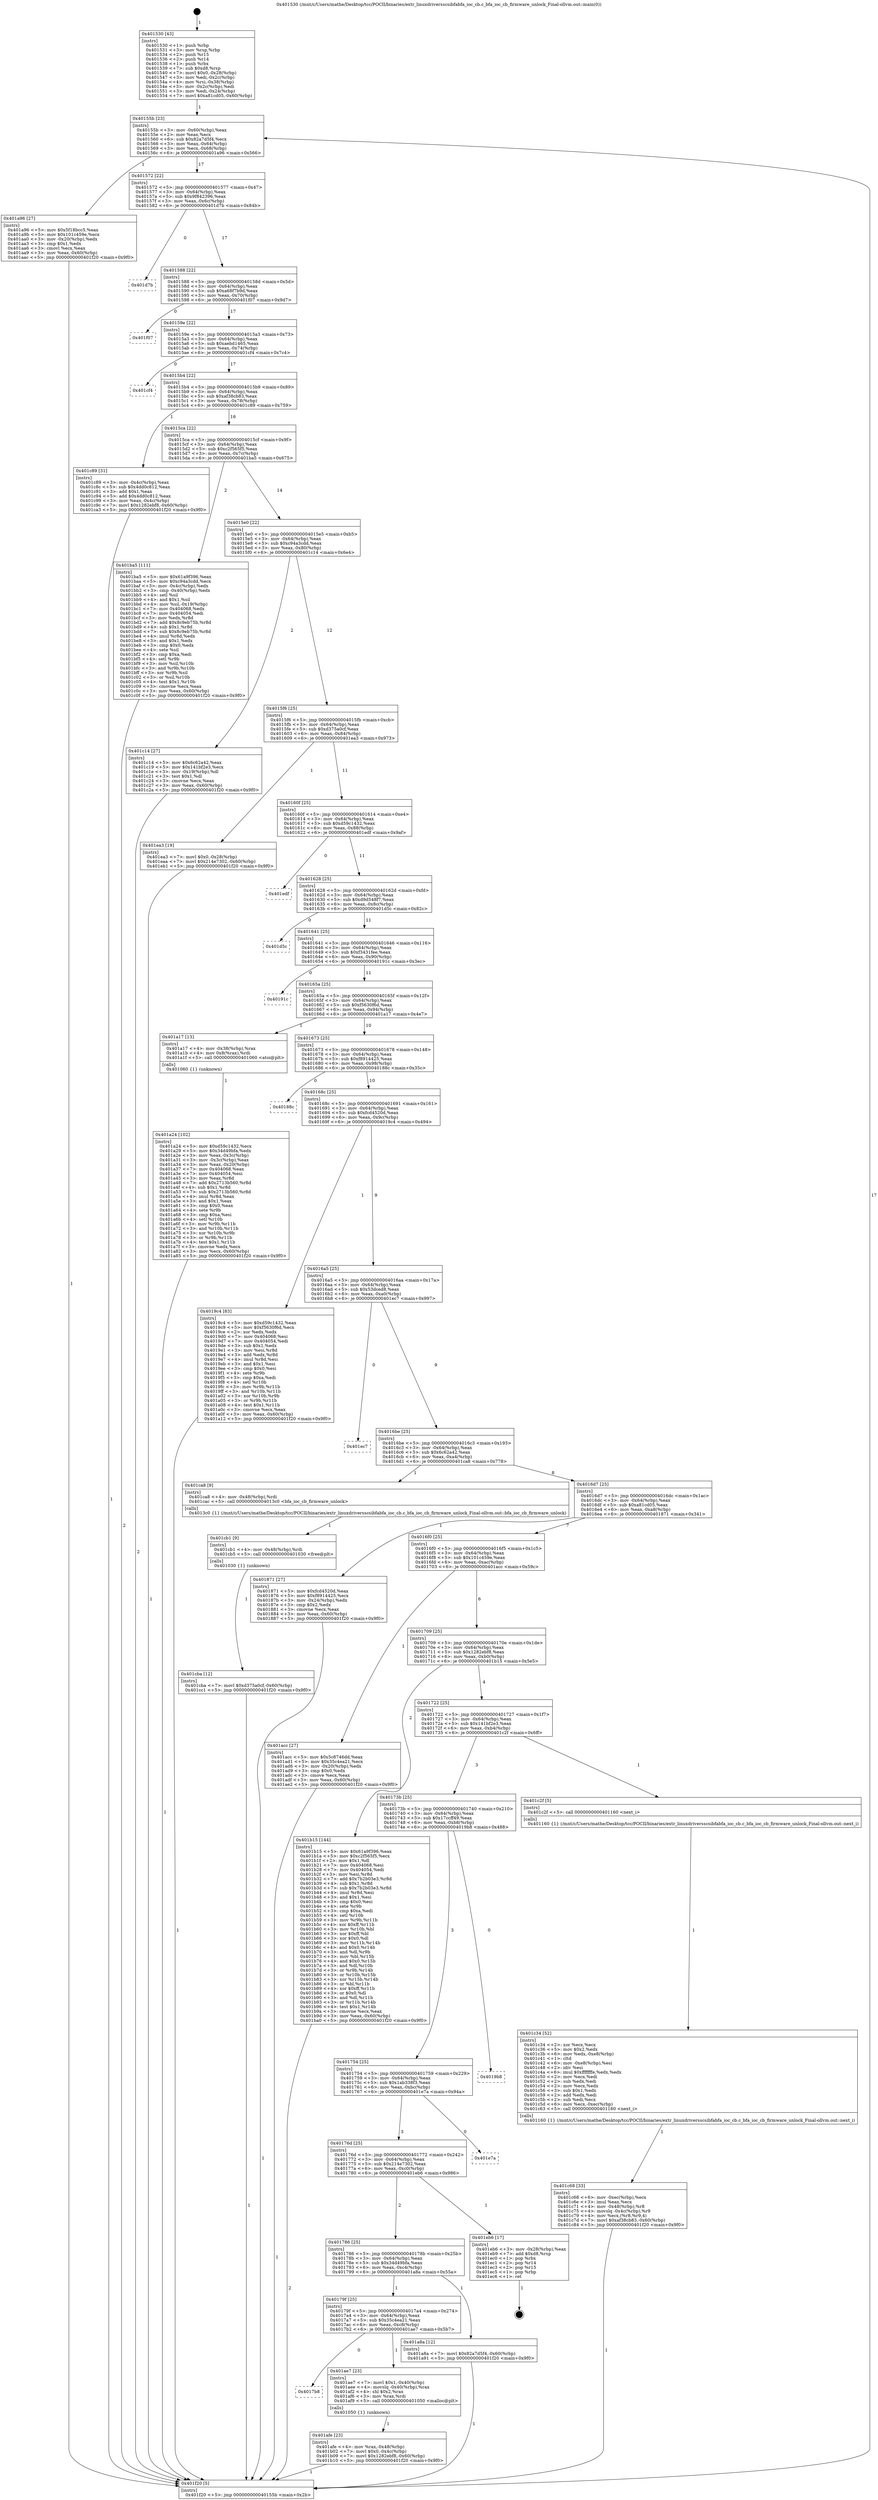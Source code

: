 digraph "0x401530" {
  label = "0x401530 (/mnt/c/Users/mathe/Desktop/tcc/POCII/binaries/extr_linuxdriversscsibfabfa_ioc_cb.c_bfa_ioc_cb_firmware_unlock_Final-ollvm.out::main(0))"
  labelloc = "t"
  node[shape=record]

  Entry [label="",width=0.3,height=0.3,shape=circle,fillcolor=black,style=filled]
  "0x40155b" [label="{
     0x40155b [23]\l
     | [instrs]\l
     &nbsp;&nbsp;0x40155b \<+3\>: mov -0x60(%rbp),%eax\l
     &nbsp;&nbsp;0x40155e \<+2\>: mov %eax,%ecx\l
     &nbsp;&nbsp;0x401560 \<+6\>: sub $0x82a7d5f4,%ecx\l
     &nbsp;&nbsp;0x401566 \<+3\>: mov %eax,-0x64(%rbp)\l
     &nbsp;&nbsp;0x401569 \<+3\>: mov %ecx,-0x68(%rbp)\l
     &nbsp;&nbsp;0x40156c \<+6\>: je 0000000000401a96 \<main+0x566\>\l
  }"]
  "0x401a96" [label="{
     0x401a96 [27]\l
     | [instrs]\l
     &nbsp;&nbsp;0x401a96 \<+5\>: mov $0x5f18bcc5,%eax\l
     &nbsp;&nbsp;0x401a9b \<+5\>: mov $0x101c459e,%ecx\l
     &nbsp;&nbsp;0x401aa0 \<+3\>: mov -0x20(%rbp),%edx\l
     &nbsp;&nbsp;0x401aa3 \<+3\>: cmp $0x1,%edx\l
     &nbsp;&nbsp;0x401aa6 \<+3\>: cmovl %ecx,%eax\l
     &nbsp;&nbsp;0x401aa9 \<+3\>: mov %eax,-0x60(%rbp)\l
     &nbsp;&nbsp;0x401aac \<+5\>: jmp 0000000000401f20 \<main+0x9f0\>\l
  }"]
  "0x401572" [label="{
     0x401572 [22]\l
     | [instrs]\l
     &nbsp;&nbsp;0x401572 \<+5\>: jmp 0000000000401577 \<main+0x47\>\l
     &nbsp;&nbsp;0x401577 \<+3\>: mov -0x64(%rbp),%eax\l
     &nbsp;&nbsp;0x40157a \<+5\>: sub $0x9f842396,%eax\l
     &nbsp;&nbsp;0x40157f \<+3\>: mov %eax,-0x6c(%rbp)\l
     &nbsp;&nbsp;0x401582 \<+6\>: je 0000000000401d7b \<main+0x84b\>\l
  }"]
  Exit [label="",width=0.3,height=0.3,shape=circle,fillcolor=black,style=filled,peripheries=2]
  "0x401d7b" [label="{
     0x401d7b\l
  }", style=dashed]
  "0x401588" [label="{
     0x401588 [22]\l
     | [instrs]\l
     &nbsp;&nbsp;0x401588 \<+5\>: jmp 000000000040158d \<main+0x5d\>\l
     &nbsp;&nbsp;0x40158d \<+3\>: mov -0x64(%rbp),%eax\l
     &nbsp;&nbsp;0x401590 \<+5\>: sub $0xa68f7b9d,%eax\l
     &nbsp;&nbsp;0x401595 \<+3\>: mov %eax,-0x70(%rbp)\l
     &nbsp;&nbsp;0x401598 \<+6\>: je 0000000000401f07 \<main+0x9d7\>\l
  }"]
  "0x401cba" [label="{
     0x401cba [12]\l
     | [instrs]\l
     &nbsp;&nbsp;0x401cba \<+7\>: movl $0xd375a0cf,-0x60(%rbp)\l
     &nbsp;&nbsp;0x401cc1 \<+5\>: jmp 0000000000401f20 \<main+0x9f0\>\l
  }"]
  "0x401f07" [label="{
     0x401f07\l
  }", style=dashed]
  "0x40159e" [label="{
     0x40159e [22]\l
     | [instrs]\l
     &nbsp;&nbsp;0x40159e \<+5\>: jmp 00000000004015a3 \<main+0x73\>\l
     &nbsp;&nbsp;0x4015a3 \<+3\>: mov -0x64(%rbp),%eax\l
     &nbsp;&nbsp;0x4015a6 \<+5\>: sub $0xaebd1465,%eax\l
     &nbsp;&nbsp;0x4015ab \<+3\>: mov %eax,-0x74(%rbp)\l
     &nbsp;&nbsp;0x4015ae \<+6\>: je 0000000000401cf4 \<main+0x7c4\>\l
  }"]
  "0x401cb1" [label="{
     0x401cb1 [9]\l
     | [instrs]\l
     &nbsp;&nbsp;0x401cb1 \<+4\>: mov -0x48(%rbp),%rdi\l
     &nbsp;&nbsp;0x401cb5 \<+5\>: call 0000000000401030 \<free@plt\>\l
     | [calls]\l
     &nbsp;&nbsp;0x401030 \{1\} (unknown)\l
  }"]
  "0x401cf4" [label="{
     0x401cf4\l
  }", style=dashed]
  "0x4015b4" [label="{
     0x4015b4 [22]\l
     | [instrs]\l
     &nbsp;&nbsp;0x4015b4 \<+5\>: jmp 00000000004015b9 \<main+0x89\>\l
     &nbsp;&nbsp;0x4015b9 \<+3\>: mov -0x64(%rbp),%eax\l
     &nbsp;&nbsp;0x4015bc \<+5\>: sub $0xaf38cb83,%eax\l
     &nbsp;&nbsp;0x4015c1 \<+3\>: mov %eax,-0x78(%rbp)\l
     &nbsp;&nbsp;0x4015c4 \<+6\>: je 0000000000401c89 \<main+0x759\>\l
  }"]
  "0x401c68" [label="{
     0x401c68 [33]\l
     | [instrs]\l
     &nbsp;&nbsp;0x401c68 \<+6\>: mov -0xec(%rbp),%ecx\l
     &nbsp;&nbsp;0x401c6e \<+3\>: imul %eax,%ecx\l
     &nbsp;&nbsp;0x401c71 \<+4\>: mov -0x48(%rbp),%r8\l
     &nbsp;&nbsp;0x401c75 \<+4\>: movslq -0x4c(%rbp),%r9\l
     &nbsp;&nbsp;0x401c79 \<+4\>: mov %ecx,(%r8,%r9,4)\l
     &nbsp;&nbsp;0x401c7d \<+7\>: movl $0xaf38cb83,-0x60(%rbp)\l
     &nbsp;&nbsp;0x401c84 \<+5\>: jmp 0000000000401f20 \<main+0x9f0\>\l
  }"]
  "0x401c89" [label="{
     0x401c89 [31]\l
     | [instrs]\l
     &nbsp;&nbsp;0x401c89 \<+3\>: mov -0x4c(%rbp),%eax\l
     &nbsp;&nbsp;0x401c8c \<+5\>: sub $0x4dd0c812,%eax\l
     &nbsp;&nbsp;0x401c91 \<+3\>: add $0x1,%eax\l
     &nbsp;&nbsp;0x401c94 \<+5\>: add $0x4dd0c812,%eax\l
     &nbsp;&nbsp;0x401c99 \<+3\>: mov %eax,-0x4c(%rbp)\l
     &nbsp;&nbsp;0x401c9c \<+7\>: movl $0x1282ebf8,-0x60(%rbp)\l
     &nbsp;&nbsp;0x401ca3 \<+5\>: jmp 0000000000401f20 \<main+0x9f0\>\l
  }"]
  "0x4015ca" [label="{
     0x4015ca [22]\l
     | [instrs]\l
     &nbsp;&nbsp;0x4015ca \<+5\>: jmp 00000000004015cf \<main+0x9f\>\l
     &nbsp;&nbsp;0x4015cf \<+3\>: mov -0x64(%rbp),%eax\l
     &nbsp;&nbsp;0x4015d2 \<+5\>: sub $0xc2f565f5,%eax\l
     &nbsp;&nbsp;0x4015d7 \<+3\>: mov %eax,-0x7c(%rbp)\l
     &nbsp;&nbsp;0x4015da \<+6\>: je 0000000000401ba5 \<main+0x675\>\l
  }"]
  "0x401c34" [label="{
     0x401c34 [52]\l
     | [instrs]\l
     &nbsp;&nbsp;0x401c34 \<+2\>: xor %ecx,%ecx\l
     &nbsp;&nbsp;0x401c36 \<+5\>: mov $0x2,%edx\l
     &nbsp;&nbsp;0x401c3b \<+6\>: mov %edx,-0xe8(%rbp)\l
     &nbsp;&nbsp;0x401c41 \<+1\>: cltd\l
     &nbsp;&nbsp;0x401c42 \<+6\>: mov -0xe8(%rbp),%esi\l
     &nbsp;&nbsp;0x401c48 \<+2\>: idiv %esi\l
     &nbsp;&nbsp;0x401c4a \<+6\>: imul $0xfffffffe,%edx,%edx\l
     &nbsp;&nbsp;0x401c50 \<+2\>: mov %ecx,%edi\l
     &nbsp;&nbsp;0x401c52 \<+2\>: sub %edx,%edi\l
     &nbsp;&nbsp;0x401c54 \<+2\>: mov %ecx,%edx\l
     &nbsp;&nbsp;0x401c56 \<+3\>: sub $0x1,%edx\l
     &nbsp;&nbsp;0x401c59 \<+2\>: add %edx,%edi\l
     &nbsp;&nbsp;0x401c5b \<+2\>: sub %edi,%ecx\l
     &nbsp;&nbsp;0x401c5d \<+6\>: mov %ecx,-0xec(%rbp)\l
     &nbsp;&nbsp;0x401c63 \<+5\>: call 0000000000401160 \<next_i\>\l
     | [calls]\l
     &nbsp;&nbsp;0x401160 \{1\} (/mnt/c/Users/mathe/Desktop/tcc/POCII/binaries/extr_linuxdriversscsibfabfa_ioc_cb.c_bfa_ioc_cb_firmware_unlock_Final-ollvm.out::next_i)\l
  }"]
  "0x401ba5" [label="{
     0x401ba5 [111]\l
     | [instrs]\l
     &nbsp;&nbsp;0x401ba5 \<+5\>: mov $0x61a9f396,%eax\l
     &nbsp;&nbsp;0x401baa \<+5\>: mov $0xc94a3cdd,%ecx\l
     &nbsp;&nbsp;0x401baf \<+3\>: mov -0x4c(%rbp),%edx\l
     &nbsp;&nbsp;0x401bb2 \<+3\>: cmp -0x40(%rbp),%edx\l
     &nbsp;&nbsp;0x401bb5 \<+4\>: setl %sil\l
     &nbsp;&nbsp;0x401bb9 \<+4\>: and $0x1,%sil\l
     &nbsp;&nbsp;0x401bbd \<+4\>: mov %sil,-0x19(%rbp)\l
     &nbsp;&nbsp;0x401bc1 \<+7\>: mov 0x404068,%edx\l
     &nbsp;&nbsp;0x401bc8 \<+7\>: mov 0x404054,%edi\l
     &nbsp;&nbsp;0x401bcf \<+3\>: mov %edx,%r8d\l
     &nbsp;&nbsp;0x401bd2 \<+7\>: add $0x8c9eb75b,%r8d\l
     &nbsp;&nbsp;0x401bd9 \<+4\>: sub $0x1,%r8d\l
     &nbsp;&nbsp;0x401bdd \<+7\>: sub $0x8c9eb75b,%r8d\l
     &nbsp;&nbsp;0x401be4 \<+4\>: imul %r8d,%edx\l
     &nbsp;&nbsp;0x401be8 \<+3\>: and $0x1,%edx\l
     &nbsp;&nbsp;0x401beb \<+3\>: cmp $0x0,%edx\l
     &nbsp;&nbsp;0x401bee \<+4\>: sete %sil\l
     &nbsp;&nbsp;0x401bf2 \<+3\>: cmp $0xa,%edi\l
     &nbsp;&nbsp;0x401bf5 \<+4\>: setl %r9b\l
     &nbsp;&nbsp;0x401bf9 \<+3\>: mov %sil,%r10b\l
     &nbsp;&nbsp;0x401bfc \<+3\>: and %r9b,%r10b\l
     &nbsp;&nbsp;0x401bff \<+3\>: xor %r9b,%sil\l
     &nbsp;&nbsp;0x401c02 \<+3\>: or %sil,%r10b\l
     &nbsp;&nbsp;0x401c05 \<+4\>: test $0x1,%r10b\l
     &nbsp;&nbsp;0x401c09 \<+3\>: cmovne %ecx,%eax\l
     &nbsp;&nbsp;0x401c0c \<+3\>: mov %eax,-0x60(%rbp)\l
     &nbsp;&nbsp;0x401c0f \<+5\>: jmp 0000000000401f20 \<main+0x9f0\>\l
  }"]
  "0x4015e0" [label="{
     0x4015e0 [22]\l
     | [instrs]\l
     &nbsp;&nbsp;0x4015e0 \<+5\>: jmp 00000000004015e5 \<main+0xb5\>\l
     &nbsp;&nbsp;0x4015e5 \<+3\>: mov -0x64(%rbp),%eax\l
     &nbsp;&nbsp;0x4015e8 \<+5\>: sub $0xc94a3cdd,%eax\l
     &nbsp;&nbsp;0x4015ed \<+3\>: mov %eax,-0x80(%rbp)\l
     &nbsp;&nbsp;0x4015f0 \<+6\>: je 0000000000401c14 \<main+0x6e4\>\l
  }"]
  "0x401afe" [label="{
     0x401afe [23]\l
     | [instrs]\l
     &nbsp;&nbsp;0x401afe \<+4\>: mov %rax,-0x48(%rbp)\l
     &nbsp;&nbsp;0x401b02 \<+7\>: movl $0x0,-0x4c(%rbp)\l
     &nbsp;&nbsp;0x401b09 \<+7\>: movl $0x1282ebf8,-0x60(%rbp)\l
     &nbsp;&nbsp;0x401b10 \<+5\>: jmp 0000000000401f20 \<main+0x9f0\>\l
  }"]
  "0x401c14" [label="{
     0x401c14 [27]\l
     | [instrs]\l
     &nbsp;&nbsp;0x401c14 \<+5\>: mov $0x6c62a42,%eax\l
     &nbsp;&nbsp;0x401c19 \<+5\>: mov $0x141bf2e3,%ecx\l
     &nbsp;&nbsp;0x401c1e \<+3\>: mov -0x19(%rbp),%dl\l
     &nbsp;&nbsp;0x401c21 \<+3\>: test $0x1,%dl\l
     &nbsp;&nbsp;0x401c24 \<+3\>: cmovne %ecx,%eax\l
     &nbsp;&nbsp;0x401c27 \<+3\>: mov %eax,-0x60(%rbp)\l
     &nbsp;&nbsp;0x401c2a \<+5\>: jmp 0000000000401f20 \<main+0x9f0\>\l
  }"]
  "0x4015f6" [label="{
     0x4015f6 [25]\l
     | [instrs]\l
     &nbsp;&nbsp;0x4015f6 \<+5\>: jmp 00000000004015fb \<main+0xcb\>\l
     &nbsp;&nbsp;0x4015fb \<+3\>: mov -0x64(%rbp),%eax\l
     &nbsp;&nbsp;0x4015fe \<+5\>: sub $0xd375a0cf,%eax\l
     &nbsp;&nbsp;0x401603 \<+6\>: mov %eax,-0x84(%rbp)\l
     &nbsp;&nbsp;0x401609 \<+6\>: je 0000000000401ea3 \<main+0x973\>\l
  }"]
  "0x4017b8" [label="{
     0x4017b8\l
  }", style=dashed]
  "0x401ea3" [label="{
     0x401ea3 [19]\l
     | [instrs]\l
     &nbsp;&nbsp;0x401ea3 \<+7\>: movl $0x0,-0x28(%rbp)\l
     &nbsp;&nbsp;0x401eaa \<+7\>: movl $0x214e7302,-0x60(%rbp)\l
     &nbsp;&nbsp;0x401eb1 \<+5\>: jmp 0000000000401f20 \<main+0x9f0\>\l
  }"]
  "0x40160f" [label="{
     0x40160f [25]\l
     | [instrs]\l
     &nbsp;&nbsp;0x40160f \<+5\>: jmp 0000000000401614 \<main+0xe4\>\l
     &nbsp;&nbsp;0x401614 \<+3\>: mov -0x64(%rbp),%eax\l
     &nbsp;&nbsp;0x401617 \<+5\>: sub $0xd59c1432,%eax\l
     &nbsp;&nbsp;0x40161c \<+6\>: mov %eax,-0x88(%rbp)\l
     &nbsp;&nbsp;0x401622 \<+6\>: je 0000000000401edf \<main+0x9af\>\l
  }"]
  "0x401ae7" [label="{
     0x401ae7 [23]\l
     | [instrs]\l
     &nbsp;&nbsp;0x401ae7 \<+7\>: movl $0x1,-0x40(%rbp)\l
     &nbsp;&nbsp;0x401aee \<+4\>: movslq -0x40(%rbp),%rax\l
     &nbsp;&nbsp;0x401af2 \<+4\>: shl $0x2,%rax\l
     &nbsp;&nbsp;0x401af6 \<+3\>: mov %rax,%rdi\l
     &nbsp;&nbsp;0x401af9 \<+5\>: call 0000000000401050 \<malloc@plt\>\l
     | [calls]\l
     &nbsp;&nbsp;0x401050 \{1\} (unknown)\l
  }"]
  "0x401edf" [label="{
     0x401edf\l
  }", style=dashed]
  "0x401628" [label="{
     0x401628 [25]\l
     | [instrs]\l
     &nbsp;&nbsp;0x401628 \<+5\>: jmp 000000000040162d \<main+0xfd\>\l
     &nbsp;&nbsp;0x40162d \<+3\>: mov -0x64(%rbp),%eax\l
     &nbsp;&nbsp;0x401630 \<+5\>: sub $0xd9d548f7,%eax\l
     &nbsp;&nbsp;0x401635 \<+6\>: mov %eax,-0x8c(%rbp)\l
     &nbsp;&nbsp;0x40163b \<+6\>: je 0000000000401d5c \<main+0x82c\>\l
  }"]
  "0x40179f" [label="{
     0x40179f [25]\l
     | [instrs]\l
     &nbsp;&nbsp;0x40179f \<+5\>: jmp 00000000004017a4 \<main+0x274\>\l
     &nbsp;&nbsp;0x4017a4 \<+3\>: mov -0x64(%rbp),%eax\l
     &nbsp;&nbsp;0x4017a7 \<+5\>: sub $0x35c4ea21,%eax\l
     &nbsp;&nbsp;0x4017ac \<+6\>: mov %eax,-0xc8(%rbp)\l
     &nbsp;&nbsp;0x4017b2 \<+6\>: je 0000000000401ae7 \<main+0x5b7\>\l
  }"]
  "0x401d5c" [label="{
     0x401d5c\l
  }", style=dashed]
  "0x401641" [label="{
     0x401641 [25]\l
     | [instrs]\l
     &nbsp;&nbsp;0x401641 \<+5\>: jmp 0000000000401646 \<main+0x116\>\l
     &nbsp;&nbsp;0x401646 \<+3\>: mov -0x64(%rbp),%eax\l
     &nbsp;&nbsp;0x401649 \<+5\>: sub $0xf3431fee,%eax\l
     &nbsp;&nbsp;0x40164e \<+6\>: mov %eax,-0x90(%rbp)\l
     &nbsp;&nbsp;0x401654 \<+6\>: je 000000000040191c \<main+0x3ec\>\l
  }"]
  "0x401a8a" [label="{
     0x401a8a [12]\l
     | [instrs]\l
     &nbsp;&nbsp;0x401a8a \<+7\>: movl $0x82a7d5f4,-0x60(%rbp)\l
     &nbsp;&nbsp;0x401a91 \<+5\>: jmp 0000000000401f20 \<main+0x9f0\>\l
  }"]
  "0x40191c" [label="{
     0x40191c\l
  }", style=dashed]
  "0x40165a" [label="{
     0x40165a [25]\l
     | [instrs]\l
     &nbsp;&nbsp;0x40165a \<+5\>: jmp 000000000040165f \<main+0x12f\>\l
     &nbsp;&nbsp;0x40165f \<+3\>: mov -0x64(%rbp),%eax\l
     &nbsp;&nbsp;0x401662 \<+5\>: sub $0xf5630f6d,%eax\l
     &nbsp;&nbsp;0x401667 \<+6\>: mov %eax,-0x94(%rbp)\l
     &nbsp;&nbsp;0x40166d \<+6\>: je 0000000000401a17 \<main+0x4e7\>\l
  }"]
  "0x401786" [label="{
     0x401786 [25]\l
     | [instrs]\l
     &nbsp;&nbsp;0x401786 \<+5\>: jmp 000000000040178b \<main+0x25b\>\l
     &nbsp;&nbsp;0x40178b \<+3\>: mov -0x64(%rbp),%eax\l
     &nbsp;&nbsp;0x40178e \<+5\>: sub $0x34d49bfa,%eax\l
     &nbsp;&nbsp;0x401793 \<+6\>: mov %eax,-0xc4(%rbp)\l
     &nbsp;&nbsp;0x401799 \<+6\>: je 0000000000401a8a \<main+0x55a\>\l
  }"]
  "0x401a17" [label="{
     0x401a17 [13]\l
     | [instrs]\l
     &nbsp;&nbsp;0x401a17 \<+4\>: mov -0x38(%rbp),%rax\l
     &nbsp;&nbsp;0x401a1b \<+4\>: mov 0x8(%rax),%rdi\l
     &nbsp;&nbsp;0x401a1f \<+5\>: call 0000000000401060 \<atoi@plt\>\l
     | [calls]\l
     &nbsp;&nbsp;0x401060 \{1\} (unknown)\l
  }"]
  "0x401673" [label="{
     0x401673 [25]\l
     | [instrs]\l
     &nbsp;&nbsp;0x401673 \<+5\>: jmp 0000000000401678 \<main+0x148\>\l
     &nbsp;&nbsp;0x401678 \<+3\>: mov -0x64(%rbp),%eax\l
     &nbsp;&nbsp;0x40167b \<+5\>: sub $0xf8914425,%eax\l
     &nbsp;&nbsp;0x401680 \<+6\>: mov %eax,-0x98(%rbp)\l
     &nbsp;&nbsp;0x401686 \<+6\>: je 000000000040188c \<main+0x35c\>\l
  }"]
  "0x401eb6" [label="{
     0x401eb6 [17]\l
     | [instrs]\l
     &nbsp;&nbsp;0x401eb6 \<+3\>: mov -0x28(%rbp),%eax\l
     &nbsp;&nbsp;0x401eb9 \<+7\>: add $0xd8,%rsp\l
     &nbsp;&nbsp;0x401ec0 \<+1\>: pop %rbx\l
     &nbsp;&nbsp;0x401ec1 \<+2\>: pop %r14\l
     &nbsp;&nbsp;0x401ec3 \<+2\>: pop %r15\l
     &nbsp;&nbsp;0x401ec5 \<+1\>: pop %rbp\l
     &nbsp;&nbsp;0x401ec6 \<+1\>: ret\l
  }"]
  "0x40188c" [label="{
     0x40188c\l
  }", style=dashed]
  "0x40168c" [label="{
     0x40168c [25]\l
     | [instrs]\l
     &nbsp;&nbsp;0x40168c \<+5\>: jmp 0000000000401691 \<main+0x161\>\l
     &nbsp;&nbsp;0x401691 \<+3\>: mov -0x64(%rbp),%eax\l
     &nbsp;&nbsp;0x401694 \<+5\>: sub $0xfcd4520d,%eax\l
     &nbsp;&nbsp;0x401699 \<+6\>: mov %eax,-0x9c(%rbp)\l
     &nbsp;&nbsp;0x40169f \<+6\>: je 00000000004019c4 \<main+0x494\>\l
  }"]
  "0x40176d" [label="{
     0x40176d [25]\l
     | [instrs]\l
     &nbsp;&nbsp;0x40176d \<+5\>: jmp 0000000000401772 \<main+0x242\>\l
     &nbsp;&nbsp;0x401772 \<+3\>: mov -0x64(%rbp),%eax\l
     &nbsp;&nbsp;0x401775 \<+5\>: sub $0x214e7302,%eax\l
     &nbsp;&nbsp;0x40177a \<+6\>: mov %eax,-0xc0(%rbp)\l
     &nbsp;&nbsp;0x401780 \<+6\>: je 0000000000401eb6 \<main+0x986\>\l
  }"]
  "0x4019c4" [label="{
     0x4019c4 [83]\l
     | [instrs]\l
     &nbsp;&nbsp;0x4019c4 \<+5\>: mov $0xd59c1432,%eax\l
     &nbsp;&nbsp;0x4019c9 \<+5\>: mov $0xf5630f6d,%ecx\l
     &nbsp;&nbsp;0x4019ce \<+2\>: xor %edx,%edx\l
     &nbsp;&nbsp;0x4019d0 \<+7\>: mov 0x404068,%esi\l
     &nbsp;&nbsp;0x4019d7 \<+7\>: mov 0x404054,%edi\l
     &nbsp;&nbsp;0x4019de \<+3\>: sub $0x1,%edx\l
     &nbsp;&nbsp;0x4019e1 \<+3\>: mov %esi,%r8d\l
     &nbsp;&nbsp;0x4019e4 \<+3\>: add %edx,%r8d\l
     &nbsp;&nbsp;0x4019e7 \<+4\>: imul %r8d,%esi\l
     &nbsp;&nbsp;0x4019eb \<+3\>: and $0x1,%esi\l
     &nbsp;&nbsp;0x4019ee \<+3\>: cmp $0x0,%esi\l
     &nbsp;&nbsp;0x4019f1 \<+4\>: sete %r9b\l
     &nbsp;&nbsp;0x4019f5 \<+3\>: cmp $0xa,%edi\l
     &nbsp;&nbsp;0x4019f8 \<+4\>: setl %r10b\l
     &nbsp;&nbsp;0x4019fc \<+3\>: mov %r9b,%r11b\l
     &nbsp;&nbsp;0x4019ff \<+3\>: and %r10b,%r11b\l
     &nbsp;&nbsp;0x401a02 \<+3\>: xor %r10b,%r9b\l
     &nbsp;&nbsp;0x401a05 \<+3\>: or %r9b,%r11b\l
     &nbsp;&nbsp;0x401a08 \<+4\>: test $0x1,%r11b\l
     &nbsp;&nbsp;0x401a0c \<+3\>: cmovne %ecx,%eax\l
     &nbsp;&nbsp;0x401a0f \<+3\>: mov %eax,-0x60(%rbp)\l
     &nbsp;&nbsp;0x401a12 \<+5\>: jmp 0000000000401f20 \<main+0x9f0\>\l
  }"]
  "0x4016a5" [label="{
     0x4016a5 [25]\l
     | [instrs]\l
     &nbsp;&nbsp;0x4016a5 \<+5\>: jmp 00000000004016aa \<main+0x17a\>\l
     &nbsp;&nbsp;0x4016aa \<+3\>: mov -0x64(%rbp),%eax\l
     &nbsp;&nbsp;0x4016ad \<+5\>: sub $0x53dced8,%eax\l
     &nbsp;&nbsp;0x4016b2 \<+6\>: mov %eax,-0xa0(%rbp)\l
     &nbsp;&nbsp;0x4016b8 \<+6\>: je 0000000000401ec7 \<main+0x997\>\l
  }"]
  "0x401e7a" [label="{
     0x401e7a\l
  }", style=dashed]
  "0x401ec7" [label="{
     0x401ec7\l
  }", style=dashed]
  "0x4016be" [label="{
     0x4016be [25]\l
     | [instrs]\l
     &nbsp;&nbsp;0x4016be \<+5\>: jmp 00000000004016c3 \<main+0x193\>\l
     &nbsp;&nbsp;0x4016c3 \<+3\>: mov -0x64(%rbp),%eax\l
     &nbsp;&nbsp;0x4016c6 \<+5\>: sub $0x6c62a42,%eax\l
     &nbsp;&nbsp;0x4016cb \<+6\>: mov %eax,-0xa4(%rbp)\l
     &nbsp;&nbsp;0x4016d1 \<+6\>: je 0000000000401ca8 \<main+0x778\>\l
  }"]
  "0x401754" [label="{
     0x401754 [25]\l
     | [instrs]\l
     &nbsp;&nbsp;0x401754 \<+5\>: jmp 0000000000401759 \<main+0x229\>\l
     &nbsp;&nbsp;0x401759 \<+3\>: mov -0x64(%rbp),%eax\l
     &nbsp;&nbsp;0x40175c \<+5\>: sub $0x1ab338f3,%eax\l
     &nbsp;&nbsp;0x401761 \<+6\>: mov %eax,-0xbc(%rbp)\l
     &nbsp;&nbsp;0x401767 \<+6\>: je 0000000000401e7a \<main+0x94a\>\l
  }"]
  "0x401ca8" [label="{
     0x401ca8 [9]\l
     | [instrs]\l
     &nbsp;&nbsp;0x401ca8 \<+4\>: mov -0x48(%rbp),%rdi\l
     &nbsp;&nbsp;0x401cac \<+5\>: call 00000000004013c0 \<bfa_ioc_cb_firmware_unlock\>\l
     | [calls]\l
     &nbsp;&nbsp;0x4013c0 \{1\} (/mnt/c/Users/mathe/Desktop/tcc/POCII/binaries/extr_linuxdriversscsibfabfa_ioc_cb.c_bfa_ioc_cb_firmware_unlock_Final-ollvm.out::bfa_ioc_cb_firmware_unlock)\l
  }"]
  "0x4016d7" [label="{
     0x4016d7 [25]\l
     | [instrs]\l
     &nbsp;&nbsp;0x4016d7 \<+5\>: jmp 00000000004016dc \<main+0x1ac\>\l
     &nbsp;&nbsp;0x4016dc \<+3\>: mov -0x64(%rbp),%eax\l
     &nbsp;&nbsp;0x4016df \<+5\>: sub $0xa81cd05,%eax\l
     &nbsp;&nbsp;0x4016e4 \<+6\>: mov %eax,-0xa8(%rbp)\l
     &nbsp;&nbsp;0x4016ea \<+6\>: je 0000000000401871 \<main+0x341\>\l
  }"]
  "0x4019b8" [label="{
     0x4019b8\l
  }", style=dashed]
  "0x401871" [label="{
     0x401871 [27]\l
     | [instrs]\l
     &nbsp;&nbsp;0x401871 \<+5\>: mov $0xfcd4520d,%eax\l
     &nbsp;&nbsp;0x401876 \<+5\>: mov $0xf8914425,%ecx\l
     &nbsp;&nbsp;0x40187b \<+3\>: mov -0x24(%rbp),%edx\l
     &nbsp;&nbsp;0x40187e \<+3\>: cmp $0x2,%edx\l
     &nbsp;&nbsp;0x401881 \<+3\>: cmovne %ecx,%eax\l
     &nbsp;&nbsp;0x401884 \<+3\>: mov %eax,-0x60(%rbp)\l
     &nbsp;&nbsp;0x401887 \<+5\>: jmp 0000000000401f20 \<main+0x9f0\>\l
  }"]
  "0x4016f0" [label="{
     0x4016f0 [25]\l
     | [instrs]\l
     &nbsp;&nbsp;0x4016f0 \<+5\>: jmp 00000000004016f5 \<main+0x1c5\>\l
     &nbsp;&nbsp;0x4016f5 \<+3\>: mov -0x64(%rbp),%eax\l
     &nbsp;&nbsp;0x4016f8 \<+5\>: sub $0x101c459e,%eax\l
     &nbsp;&nbsp;0x4016fd \<+6\>: mov %eax,-0xac(%rbp)\l
     &nbsp;&nbsp;0x401703 \<+6\>: je 0000000000401acc \<main+0x59c\>\l
  }"]
  "0x401f20" [label="{
     0x401f20 [5]\l
     | [instrs]\l
     &nbsp;&nbsp;0x401f20 \<+5\>: jmp 000000000040155b \<main+0x2b\>\l
  }"]
  "0x401530" [label="{
     0x401530 [43]\l
     | [instrs]\l
     &nbsp;&nbsp;0x401530 \<+1\>: push %rbp\l
     &nbsp;&nbsp;0x401531 \<+3\>: mov %rsp,%rbp\l
     &nbsp;&nbsp;0x401534 \<+2\>: push %r15\l
     &nbsp;&nbsp;0x401536 \<+2\>: push %r14\l
     &nbsp;&nbsp;0x401538 \<+1\>: push %rbx\l
     &nbsp;&nbsp;0x401539 \<+7\>: sub $0xd8,%rsp\l
     &nbsp;&nbsp;0x401540 \<+7\>: movl $0x0,-0x28(%rbp)\l
     &nbsp;&nbsp;0x401547 \<+3\>: mov %edi,-0x2c(%rbp)\l
     &nbsp;&nbsp;0x40154a \<+4\>: mov %rsi,-0x38(%rbp)\l
     &nbsp;&nbsp;0x40154e \<+3\>: mov -0x2c(%rbp),%edi\l
     &nbsp;&nbsp;0x401551 \<+3\>: mov %edi,-0x24(%rbp)\l
     &nbsp;&nbsp;0x401554 \<+7\>: movl $0xa81cd05,-0x60(%rbp)\l
  }"]
  "0x401a24" [label="{
     0x401a24 [102]\l
     | [instrs]\l
     &nbsp;&nbsp;0x401a24 \<+5\>: mov $0xd59c1432,%ecx\l
     &nbsp;&nbsp;0x401a29 \<+5\>: mov $0x34d49bfa,%edx\l
     &nbsp;&nbsp;0x401a2e \<+3\>: mov %eax,-0x3c(%rbp)\l
     &nbsp;&nbsp;0x401a31 \<+3\>: mov -0x3c(%rbp),%eax\l
     &nbsp;&nbsp;0x401a34 \<+3\>: mov %eax,-0x20(%rbp)\l
     &nbsp;&nbsp;0x401a37 \<+7\>: mov 0x404068,%eax\l
     &nbsp;&nbsp;0x401a3e \<+7\>: mov 0x404054,%esi\l
     &nbsp;&nbsp;0x401a45 \<+3\>: mov %eax,%r8d\l
     &nbsp;&nbsp;0x401a48 \<+7\>: add $0x2713b560,%r8d\l
     &nbsp;&nbsp;0x401a4f \<+4\>: sub $0x1,%r8d\l
     &nbsp;&nbsp;0x401a53 \<+7\>: sub $0x2713b560,%r8d\l
     &nbsp;&nbsp;0x401a5a \<+4\>: imul %r8d,%eax\l
     &nbsp;&nbsp;0x401a5e \<+3\>: and $0x1,%eax\l
     &nbsp;&nbsp;0x401a61 \<+3\>: cmp $0x0,%eax\l
     &nbsp;&nbsp;0x401a64 \<+4\>: sete %r9b\l
     &nbsp;&nbsp;0x401a68 \<+3\>: cmp $0xa,%esi\l
     &nbsp;&nbsp;0x401a6b \<+4\>: setl %r10b\l
     &nbsp;&nbsp;0x401a6f \<+3\>: mov %r9b,%r11b\l
     &nbsp;&nbsp;0x401a72 \<+3\>: and %r10b,%r11b\l
     &nbsp;&nbsp;0x401a75 \<+3\>: xor %r10b,%r9b\l
     &nbsp;&nbsp;0x401a78 \<+3\>: or %r9b,%r11b\l
     &nbsp;&nbsp;0x401a7b \<+4\>: test $0x1,%r11b\l
     &nbsp;&nbsp;0x401a7f \<+3\>: cmovne %edx,%ecx\l
     &nbsp;&nbsp;0x401a82 \<+3\>: mov %ecx,-0x60(%rbp)\l
     &nbsp;&nbsp;0x401a85 \<+5\>: jmp 0000000000401f20 \<main+0x9f0\>\l
  }"]
  "0x40173b" [label="{
     0x40173b [25]\l
     | [instrs]\l
     &nbsp;&nbsp;0x40173b \<+5\>: jmp 0000000000401740 \<main+0x210\>\l
     &nbsp;&nbsp;0x401740 \<+3\>: mov -0x64(%rbp),%eax\l
     &nbsp;&nbsp;0x401743 \<+5\>: sub $0x17ccff49,%eax\l
     &nbsp;&nbsp;0x401748 \<+6\>: mov %eax,-0xb8(%rbp)\l
     &nbsp;&nbsp;0x40174e \<+6\>: je 00000000004019b8 \<main+0x488\>\l
  }"]
  "0x401acc" [label="{
     0x401acc [27]\l
     | [instrs]\l
     &nbsp;&nbsp;0x401acc \<+5\>: mov $0x5c8746dd,%eax\l
     &nbsp;&nbsp;0x401ad1 \<+5\>: mov $0x35c4ea21,%ecx\l
     &nbsp;&nbsp;0x401ad6 \<+3\>: mov -0x20(%rbp),%edx\l
     &nbsp;&nbsp;0x401ad9 \<+3\>: cmp $0x0,%edx\l
     &nbsp;&nbsp;0x401adc \<+3\>: cmove %ecx,%eax\l
     &nbsp;&nbsp;0x401adf \<+3\>: mov %eax,-0x60(%rbp)\l
     &nbsp;&nbsp;0x401ae2 \<+5\>: jmp 0000000000401f20 \<main+0x9f0\>\l
  }"]
  "0x401709" [label="{
     0x401709 [25]\l
     | [instrs]\l
     &nbsp;&nbsp;0x401709 \<+5\>: jmp 000000000040170e \<main+0x1de\>\l
     &nbsp;&nbsp;0x40170e \<+3\>: mov -0x64(%rbp),%eax\l
     &nbsp;&nbsp;0x401711 \<+5\>: sub $0x1282ebf8,%eax\l
     &nbsp;&nbsp;0x401716 \<+6\>: mov %eax,-0xb0(%rbp)\l
     &nbsp;&nbsp;0x40171c \<+6\>: je 0000000000401b15 \<main+0x5e5\>\l
  }"]
  "0x401c2f" [label="{
     0x401c2f [5]\l
     | [instrs]\l
     &nbsp;&nbsp;0x401c2f \<+5\>: call 0000000000401160 \<next_i\>\l
     | [calls]\l
     &nbsp;&nbsp;0x401160 \{1\} (/mnt/c/Users/mathe/Desktop/tcc/POCII/binaries/extr_linuxdriversscsibfabfa_ioc_cb.c_bfa_ioc_cb_firmware_unlock_Final-ollvm.out::next_i)\l
  }"]
  "0x401b15" [label="{
     0x401b15 [144]\l
     | [instrs]\l
     &nbsp;&nbsp;0x401b15 \<+5\>: mov $0x61a9f396,%eax\l
     &nbsp;&nbsp;0x401b1a \<+5\>: mov $0xc2f565f5,%ecx\l
     &nbsp;&nbsp;0x401b1f \<+2\>: mov $0x1,%dl\l
     &nbsp;&nbsp;0x401b21 \<+7\>: mov 0x404068,%esi\l
     &nbsp;&nbsp;0x401b28 \<+7\>: mov 0x404054,%edi\l
     &nbsp;&nbsp;0x401b2f \<+3\>: mov %esi,%r8d\l
     &nbsp;&nbsp;0x401b32 \<+7\>: add $0x7b2b03e3,%r8d\l
     &nbsp;&nbsp;0x401b39 \<+4\>: sub $0x1,%r8d\l
     &nbsp;&nbsp;0x401b3d \<+7\>: sub $0x7b2b03e3,%r8d\l
     &nbsp;&nbsp;0x401b44 \<+4\>: imul %r8d,%esi\l
     &nbsp;&nbsp;0x401b48 \<+3\>: and $0x1,%esi\l
     &nbsp;&nbsp;0x401b4b \<+3\>: cmp $0x0,%esi\l
     &nbsp;&nbsp;0x401b4e \<+4\>: sete %r9b\l
     &nbsp;&nbsp;0x401b52 \<+3\>: cmp $0xa,%edi\l
     &nbsp;&nbsp;0x401b55 \<+4\>: setl %r10b\l
     &nbsp;&nbsp;0x401b59 \<+3\>: mov %r9b,%r11b\l
     &nbsp;&nbsp;0x401b5c \<+4\>: xor $0xff,%r11b\l
     &nbsp;&nbsp;0x401b60 \<+3\>: mov %r10b,%bl\l
     &nbsp;&nbsp;0x401b63 \<+3\>: xor $0xff,%bl\l
     &nbsp;&nbsp;0x401b66 \<+3\>: xor $0x0,%dl\l
     &nbsp;&nbsp;0x401b69 \<+3\>: mov %r11b,%r14b\l
     &nbsp;&nbsp;0x401b6c \<+4\>: and $0x0,%r14b\l
     &nbsp;&nbsp;0x401b70 \<+3\>: and %dl,%r9b\l
     &nbsp;&nbsp;0x401b73 \<+3\>: mov %bl,%r15b\l
     &nbsp;&nbsp;0x401b76 \<+4\>: and $0x0,%r15b\l
     &nbsp;&nbsp;0x401b7a \<+3\>: and %dl,%r10b\l
     &nbsp;&nbsp;0x401b7d \<+3\>: or %r9b,%r14b\l
     &nbsp;&nbsp;0x401b80 \<+3\>: or %r10b,%r15b\l
     &nbsp;&nbsp;0x401b83 \<+3\>: xor %r15b,%r14b\l
     &nbsp;&nbsp;0x401b86 \<+3\>: or %bl,%r11b\l
     &nbsp;&nbsp;0x401b89 \<+4\>: xor $0xff,%r11b\l
     &nbsp;&nbsp;0x401b8d \<+3\>: or $0x0,%dl\l
     &nbsp;&nbsp;0x401b90 \<+3\>: and %dl,%r11b\l
     &nbsp;&nbsp;0x401b93 \<+3\>: or %r11b,%r14b\l
     &nbsp;&nbsp;0x401b96 \<+4\>: test $0x1,%r14b\l
     &nbsp;&nbsp;0x401b9a \<+3\>: cmovne %ecx,%eax\l
     &nbsp;&nbsp;0x401b9d \<+3\>: mov %eax,-0x60(%rbp)\l
     &nbsp;&nbsp;0x401ba0 \<+5\>: jmp 0000000000401f20 \<main+0x9f0\>\l
  }"]
  "0x401722" [label="{
     0x401722 [25]\l
     | [instrs]\l
     &nbsp;&nbsp;0x401722 \<+5\>: jmp 0000000000401727 \<main+0x1f7\>\l
     &nbsp;&nbsp;0x401727 \<+3\>: mov -0x64(%rbp),%eax\l
     &nbsp;&nbsp;0x40172a \<+5\>: sub $0x141bf2e3,%eax\l
     &nbsp;&nbsp;0x40172f \<+6\>: mov %eax,-0xb4(%rbp)\l
     &nbsp;&nbsp;0x401735 \<+6\>: je 0000000000401c2f \<main+0x6ff\>\l
  }"]
  Entry -> "0x401530" [label=" 1"]
  "0x40155b" -> "0x401a96" [label=" 1"]
  "0x40155b" -> "0x401572" [label=" 17"]
  "0x401eb6" -> Exit [label=" 1"]
  "0x401572" -> "0x401d7b" [label=" 0"]
  "0x401572" -> "0x401588" [label=" 17"]
  "0x401ea3" -> "0x401f20" [label=" 1"]
  "0x401588" -> "0x401f07" [label=" 0"]
  "0x401588" -> "0x40159e" [label=" 17"]
  "0x401cba" -> "0x401f20" [label=" 1"]
  "0x40159e" -> "0x401cf4" [label=" 0"]
  "0x40159e" -> "0x4015b4" [label=" 17"]
  "0x401cb1" -> "0x401cba" [label=" 1"]
  "0x4015b4" -> "0x401c89" [label=" 1"]
  "0x4015b4" -> "0x4015ca" [label=" 16"]
  "0x401ca8" -> "0x401cb1" [label=" 1"]
  "0x4015ca" -> "0x401ba5" [label=" 2"]
  "0x4015ca" -> "0x4015e0" [label=" 14"]
  "0x401c89" -> "0x401f20" [label=" 1"]
  "0x4015e0" -> "0x401c14" [label=" 2"]
  "0x4015e0" -> "0x4015f6" [label=" 12"]
  "0x401c68" -> "0x401f20" [label=" 1"]
  "0x4015f6" -> "0x401ea3" [label=" 1"]
  "0x4015f6" -> "0x40160f" [label=" 11"]
  "0x401c34" -> "0x401c68" [label=" 1"]
  "0x40160f" -> "0x401edf" [label=" 0"]
  "0x40160f" -> "0x401628" [label=" 11"]
  "0x401c2f" -> "0x401c34" [label=" 1"]
  "0x401628" -> "0x401d5c" [label=" 0"]
  "0x401628" -> "0x401641" [label=" 11"]
  "0x401ba5" -> "0x401f20" [label=" 2"]
  "0x401641" -> "0x40191c" [label=" 0"]
  "0x401641" -> "0x40165a" [label=" 11"]
  "0x401b15" -> "0x401f20" [label=" 2"]
  "0x40165a" -> "0x401a17" [label=" 1"]
  "0x40165a" -> "0x401673" [label=" 10"]
  "0x401ae7" -> "0x401afe" [label=" 1"]
  "0x401673" -> "0x40188c" [label=" 0"]
  "0x401673" -> "0x40168c" [label=" 10"]
  "0x40179f" -> "0x4017b8" [label=" 0"]
  "0x40168c" -> "0x4019c4" [label=" 1"]
  "0x40168c" -> "0x4016a5" [label=" 9"]
  "0x401c14" -> "0x401f20" [label=" 2"]
  "0x4016a5" -> "0x401ec7" [label=" 0"]
  "0x4016a5" -> "0x4016be" [label=" 9"]
  "0x401acc" -> "0x401f20" [label=" 1"]
  "0x4016be" -> "0x401ca8" [label=" 1"]
  "0x4016be" -> "0x4016d7" [label=" 8"]
  "0x401a8a" -> "0x401f20" [label=" 1"]
  "0x4016d7" -> "0x401871" [label=" 1"]
  "0x4016d7" -> "0x4016f0" [label=" 7"]
  "0x401871" -> "0x401f20" [label=" 1"]
  "0x401530" -> "0x40155b" [label=" 1"]
  "0x401f20" -> "0x40155b" [label=" 17"]
  "0x4019c4" -> "0x401f20" [label=" 1"]
  "0x401a17" -> "0x401a24" [label=" 1"]
  "0x401a24" -> "0x401f20" [label=" 1"]
  "0x401786" -> "0x40179f" [label=" 1"]
  "0x4016f0" -> "0x401acc" [label=" 1"]
  "0x4016f0" -> "0x401709" [label=" 6"]
  "0x401afe" -> "0x401f20" [label=" 1"]
  "0x401709" -> "0x401b15" [label=" 2"]
  "0x401709" -> "0x401722" [label=" 4"]
  "0x40176d" -> "0x401786" [label=" 2"]
  "0x401722" -> "0x401c2f" [label=" 1"]
  "0x401722" -> "0x40173b" [label=" 3"]
  "0x401786" -> "0x401a8a" [label=" 1"]
  "0x40173b" -> "0x4019b8" [label=" 0"]
  "0x40173b" -> "0x401754" [label=" 3"]
  "0x401a96" -> "0x401f20" [label=" 1"]
  "0x401754" -> "0x401e7a" [label=" 0"]
  "0x401754" -> "0x40176d" [label=" 3"]
  "0x40179f" -> "0x401ae7" [label=" 1"]
  "0x40176d" -> "0x401eb6" [label=" 1"]
}
